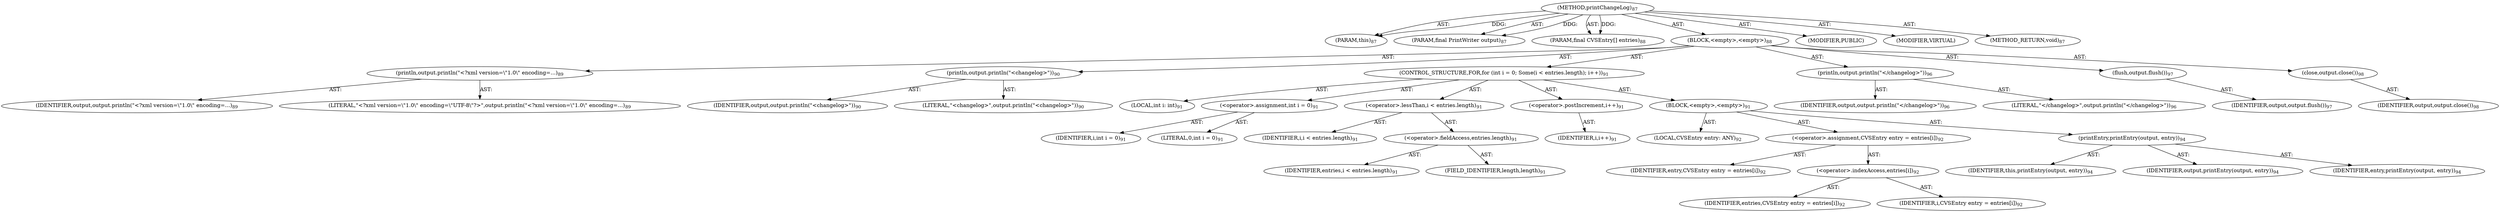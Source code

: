digraph "printChangeLog" {  
"111669149696" [label = <(METHOD,printChangeLog)<SUB>87</SUB>> ]
"115964116992" [label = <(PARAM,this)<SUB>87</SUB>> ]
"115964116993" [label = <(PARAM,final PrintWriter output)<SUB>87</SUB>> ]
"115964116994" [label = <(PARAM,final CVSEntry[] entries)<SUB>88</SUB>> ]
"25769803776" [label = <(BLOCK,&lt;empty&gt;,&lt;empty&gt;)<SUB>88</SUB>> ]
"30064771072" [label = <(println,output.println(&quot;&lt;?xml version=\&quot;1.0\&quot; encoding=...)<SUB>89</SUB>> ]
"68719476737" [label = <(IDENTIFIER,output,output.println(&quot;&lt;?xml version=\&quot;1.0\&quot; encoding=...)<SUB>89</SUB>> ]
"90194313216" [label = <(LITERAL,&quot;&lt;?xml version=\&quot;1.0\&quot; encoding=\&quot;UTF-8\&quot;?&gt;&quot;,output.println(&quot;&lt;?xml version=\&quot;1.0\&quot; encoding=...)<SUB>89</SUB>> ]
"30064771073" [label = <(println,output.println(&quot;&lt;changelog&gt;&quot;))<SUB>90</SUB>> ]
"68719476738" [label = <(IDENTIFIER,output,output.println(&quot;&lt;changelog&gt;&quot;))<SUB>90</SUB>> ]
"90194313217" [label = <(LITERAL,&quot;&lt;changelog&gt;&quot;,output.println(&quot;&lt;changelog&gt;&quot;))<SUB>90</SUB>> ]
"47244640256" [label = <(CONTROL_STRUCTURE,FOR,for (int i = 0; Some(i &lt; entries.length); i++))<SUB>91</SUB>> ]
"94489280512" [label = <(LOCAL,int i: int)<SUB>91</SUB>> ]
"30064771074" [label = <(&lt;operator&gt;.assignment,int i = 0)<SUB>91</SUB>> ]
"68719476739" [label = <(IDENTIFIER,i,int i = 0)<SUB>91</SUB>> ]
"90194313218" [label = <(LITERAL,0,int i = 0)<SUB>91</SUB>> ]
"30064771075" [label = <(&lt;operator&gt;.lessThan,i &lt; entries.length)<SUB>91</SUB>> ]
"68719476740" [label = <(IDENTIFIER,i,i &lt; entries.length)<SUB>91</SUB>> ]
"30064771076" [label = <(&lt;operator&gt;.fieldAccess,entries.length)<SUB>91</SUB>> ]
"68719476741" [label = <(IDENTIFIER,entries,i &lt; entries.length)<SUB>91</SUB>> ]
"55834574848" [label = <(FIELD_IDENTIFIER,length,length)<SUB>91</SUB>> ]
"30064771077" [label = <(&lt;operator&gt;.postIncrement,i++)<SUB>91</SUB>> ]
"68719476742" [label = <(IDENTIFIER,i,i++)<SUB>91</SUB>> ]
"25769803777" [label = <(BLOCK,&lt;empty&gt;,&lt;empty&gt;)<SUB>91</SUB>> ]
"94489280513" [label = <(LOCAL,CVSEntry entry: ANY)<SUB>92</SUB>> ]
"30064771078" [label = <(&lt;operator&gt;.assignment,CVSEntry entry = entries[i])<SUB>92</SUB>> ]
"68719476743" [label = <(IDENTIFIER,entry,CVSEntry entry = entries[i])<SUB>92</SUB>> ]
"30064771079" [label = <(&lt;operator&gt;.indexAccess,entries[i])<SUB>92</SUB>> ]
"68719476744" [label = <(IDENTIFIER,entries,CVSEntry entry = entries[i])<SUB>92</SUB>> ]
"68719476745" [label = <(IDENTIFIER,i,CVSEntry entry = entries[i])<SUB>92</SUB>> ]
"30064771080" [label = <(printEntry,printEntry(output, entry))<SUB>94</SUB>> ]
"68719476736" [label = <(IDENTIFIER,this,printEntry(output, entry))<SUB>94</SUB>> ]
"68719476746" [label = <(IDENTIFIER,output,printEntry(output, entry))<SUB>94</SUB>> ]
"68719476747" [label = <(IDENTIFIER,entry,printEntry(output, entry))<SUB>94</SUB>> ]
"30064771081" [label = <(println,output.println(&quot;&lt;/changelog&gt;&quot;))<SUB>96</SUB>> ]
"68719476748" [label = <(IDENTIFIER,output,output.println(&quot;&lt;/changelog&gt;&quot;))<SUB>96</SUB>> ]
"90194313219" [label = <(LITERAL,&quot;&lt;/changelog&gt;&quot;,output.println(&quot;&lt;/changelog&gt;&quot;))<SUB>96</SUB>> ]
"30064771082" [label = <(flush,output.flush())<SUB>97</SUB>> ]
"68719476749" [label = <(IDENTIFIER,output,output.flush())<SUB>97</SUB>> ]
"30064771083" [label = <(close,output.close())<SUB>98</SUB>> ]
"68719476750" [label = <(IDENTIFIER,output,output.close())<SUB>98</SUB>> ]
"133143986180" [label = <(MODIFIER,PUBLIC)> ]
"133143986181" [label = <(MODIFIER,VIRTUAL)> ]
"128849018880" [label = <(METHOD_RETURN,void)<SUB>87</SUB>> ]
  "111669149696" -> "115964116992"  [ label = "AST: "] 
  "111669149696" -> "115964116993"  [ label = "AST: "] 
  "111669149696" -> "115964116994"  [ label = "AST: "] 
  "111669149696" -> "25769803776"  [ label = "AST: "] 
  "111669149696" -> "133143986180"  [ label = "AST: "] 
  "111669149696" -> "133143986181"  [ label = "AST: "] 
  "111669149696" -> "128849018880"  [ label = "AST: "] 
  "25769803776" -> "30064771072"  [ label = "AST: "] 
  "25769803776" -> "30064771073"  [ label = "AST: "] 
  "25769803776" -> "47244640256"  [ label = "AST: "] 
  "25769803776" -> "30064771081"  [ label = "AST: "] 
  "25769803776" -> "30064771082"  [ label = "AST: "] 
  "25769803776" -> "30064771083"  [ label = "AST: "] 
  "30064771072" -> "68719476737"  [ label = "AST: "] 
  "30064771072" -> "90194313216"  [ label = "AST: "] 
  "30064771073" -> "68719476738"  [ label = "AST: "] 
  "30064771073" -> "90194313217"  [ label = "AST: "] 
  "47244640256" -> "94489280512"  [ label = "AST: "] 
  "47244640256" -> "30064771074"  [ label = "AST: "] 
  "47244640256" -> "30064771075"  [ label = "AST: "] 
  "47244640256" -> "30064771077"  [ label = "AST: "] 
  "47244640256" -> "25769803777"  [ label = "AST: "] 
  "30064771074" -> "68719476739"  [ label = "AST: "] 
  "30064771074" -> "90194313218"  [ label = "AST: "] 
  "30064771075" -> "68719476740"  [ label = "AST: "] 
  "30064771075" -> "30064771076"  [ label = "AST: "] 
  "30064771076" -> "68719476741"  [ label = "AST: "] 
  "30064771076" -> "55834574848"  [ label = "AST: "] 
  "30064771077" -> "68719476742"  [ label = "AST: "] 
  "25769803777" -> "94489280513"  [ label = "AST: "] 
  "25769803777" -> "30064771078"  [ label = "AST: "] 
  "25769803777" -> "30064771080"  [ label = "AST: "] 
  "30064771078" -> "68719476743"  [ label = "AST: "] 
  "30064771078" -> "30064771079"  [ label = "AST: "] 
  "30064771079" -> "68719476744"  [ label = "AST: "] 
  "30064771079" -> "68719476745"  [ label = "AST: "] 
  "30064771080" -> "68719476736"  [ label = "AST: "] 
  "30064771080" -> "68719476746"  [ label = "AST: "] 
  "30064771080" -> "68719476747"  [ label = "AST: "] 
  "30064771081" -> "68719476748"  [ label = "AST: "] 
  "30064771081" -> "90194313219"  [ label = "AST: "] 
  "30064771082" -> "68719476749"  [ label = "AST: "] 
  "30064771083" -> "68719476750"  [ label = "AST: "] 
  "111669149696" -> "115964116992"  [ label = "DDG: "] 
  "111669149696" -> "115964116993"  [ label = "DDG: "] 
  "111669149696" -> "115964116994"  [ label = "DDG: "] 
}
